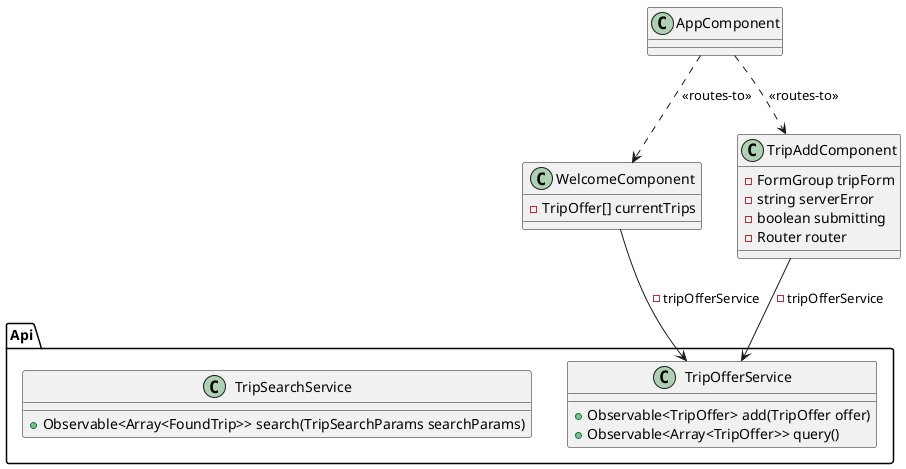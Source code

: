 @startuml goto-client-arch

class Api.TripOfferService {
    +Observable<TripOffer> add(TripOffer offer)
    +Observable<Array<TripOffer>> query()
}

class Api.TripSearchService {
    +Observable<Array<FoundTrip>> search(TripSearchParams searchParams)
}

class AppComponent {
    
}
AppComponent ..> WelcomeComponent : <<routes-to>>
AppComponent ..> TripAddComponent : <<routes-to>>

class WelcomeComponent {
    -TripOffer[] currentTrips
}
WelcomeComponent --> Api.TripOfferService : -tripOfferService

class TripAddComponent {
    -FormGroup tripForm
    -string serverError
    -boolean submitting
    -Router router
}
TripAddComponent --> Api.TripOfferService : -tripOfferService

@enduml
